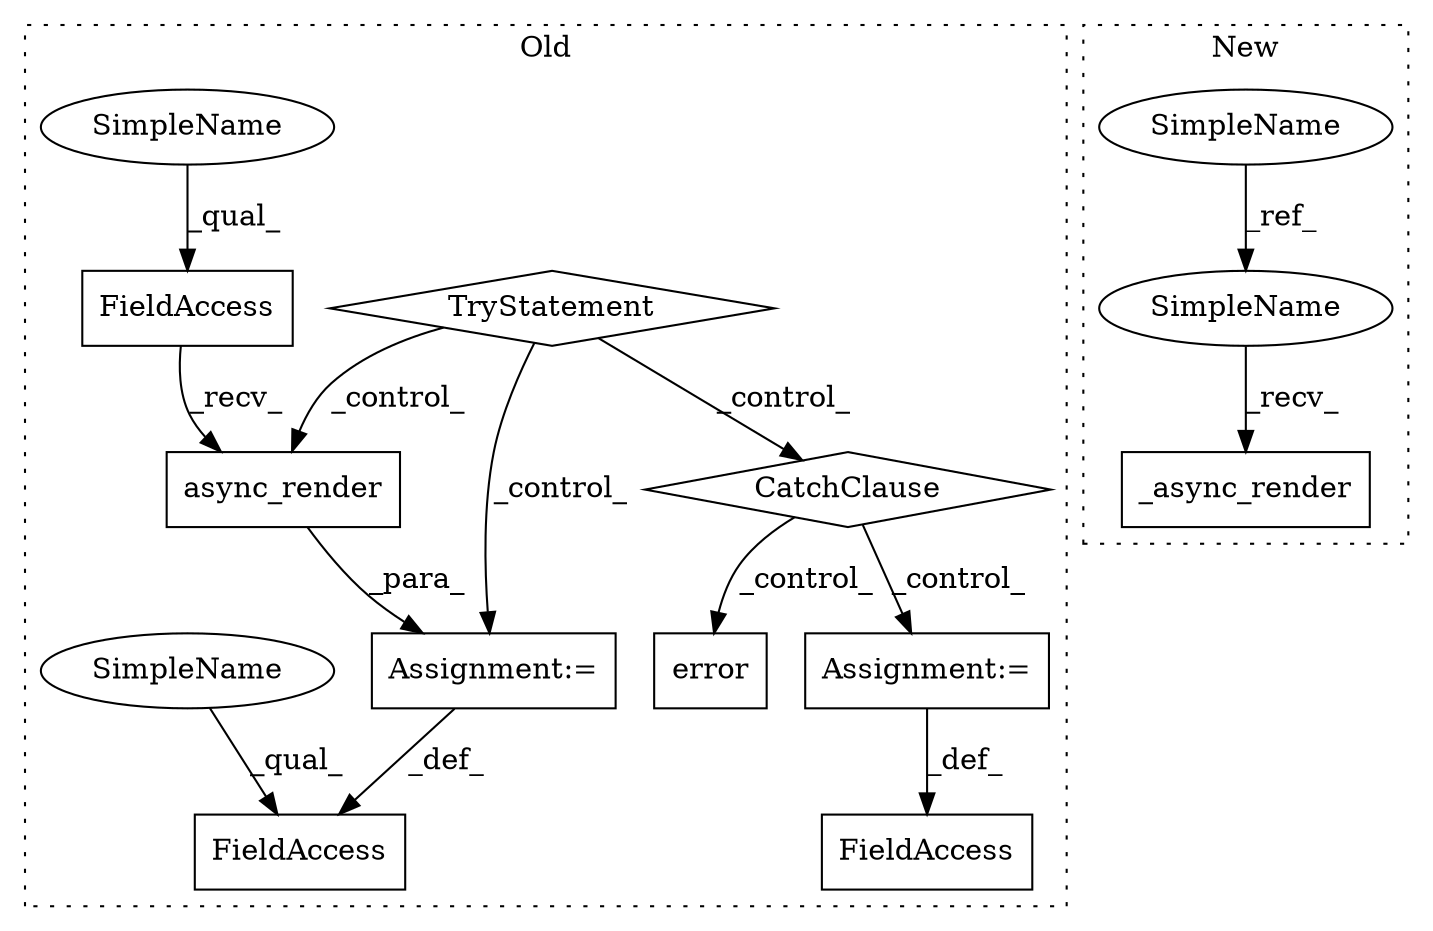 digraph G {
subgraph cluster0 {
1 [label="error" a="32" s="4531,4539" l="6,1" shape="box"];
3 [label="CatchClause" a="12" s="4486,4513" l="11,2" shape="diamond"];
4 [label="TryStatement" a="54" s="4141" l="4" shape="diamond"];
5 [label="async_render" a="32" s="4174" l="14" shape="box"];
6 [label="FieldAccess" a="22" s="4248" l="11" shape="box"];
8 [label="FieldAccess" a="22" s="4159" l="14" shape="box"];
9 [label="Assignment:=" a="7" s="4559" l="1" shape="box"];
10 [label="FieldAccess" a="22" s="4548" l="11" shape="box"];
11 [label="Assignment:=" a="7" s="4158" l="1" shape="box"];
13 [label="SimpleName" a="42" s="4159" l="4" shape="ellipse"];
14 [label="SimpleName" a="42" s="4248" l="4" shape="ellipse"];
label = "Old";
style="dotted";
}
subgraph cluster1 {
2 [label="_async_render" a="32" s="4155" l="15" shape="box"];
7 [label="SimpleName" a="42" s="4114" l="4" shape="ellipse"];
12 [label="SimpleName" a="42" s="4150" l="4" shape="ellipse"];
label = "New";
style="dotted";
}
3 -> 1 [label="_control_"];
3 -> 9 [label="_control_"];
4 -> 11 [label="_control_"];
4 -> 3 [label="_control_"];
4 -> 5 [label="_control_"];
5 -> 11 [label="_para_"];
7 -> 12 [label="_ref_"];
8 -> 5 [label="_recv_"];
9 -> 10 [label="_def_"];
11 -> 6 [label="_def_"];
12 -> 2 [label="_recv_"];
13 -> 8 [label="_qual_"];
14 -> 6 [label="_qual_"];
}